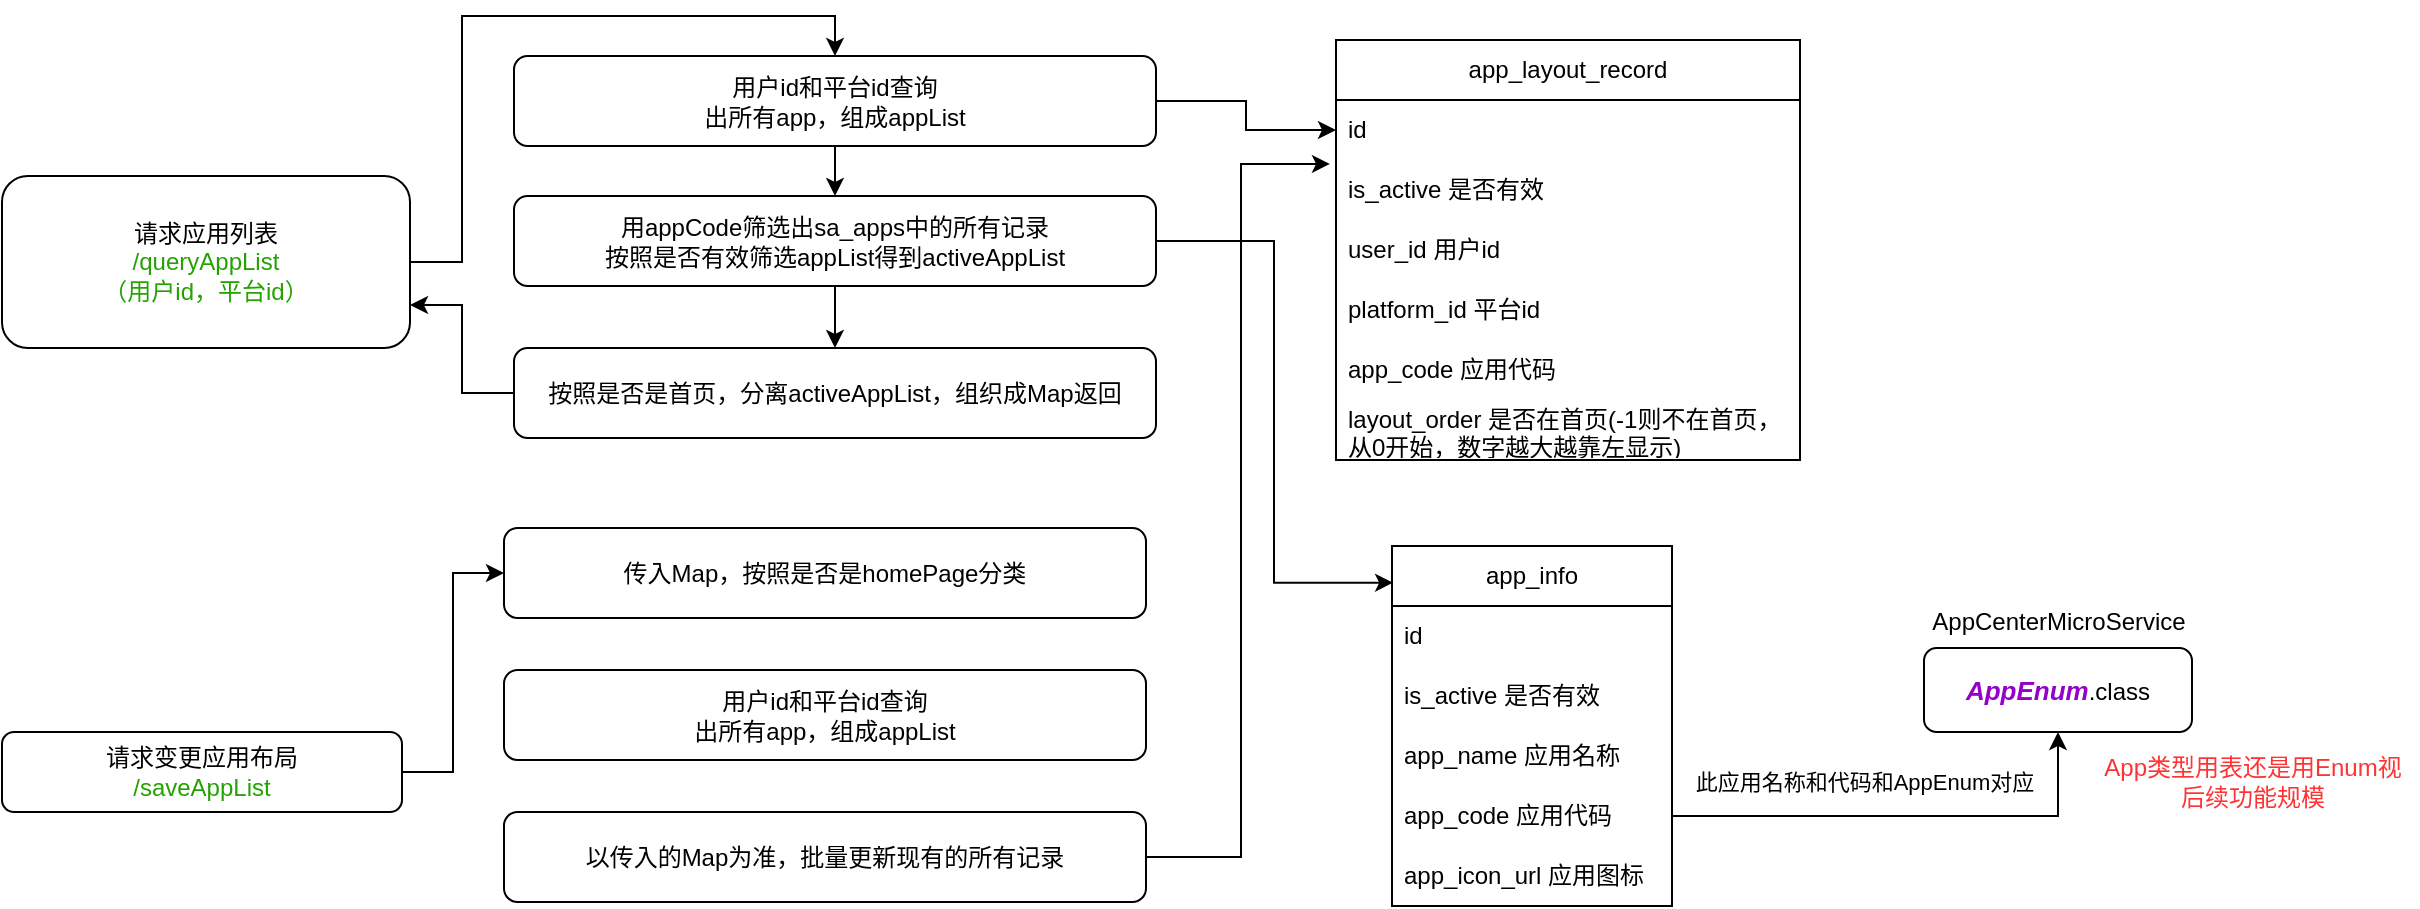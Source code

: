 <mxfile version="25.0.3">
  <diagram name="第 1 页" id="VNYmwE0eXBzpgUYJNBPt">
    <mxGraphModel dx="1484" dy="881" grid="0" gridSize="10" guides="1" tooltips="1" connect="1" arrows="1" fold="1" page="0" pageScale="1" pageWidth="827" pageHeight="1169" math="0" shadow="0">
      <root>
        <mxCell id="0" />
        <mxCell id="1" parent="0" />
        <mxCell id="dO-Hujqm5VPbt1ioeclt-19" style="edgeStyle=orthogonalEdgeStyle;rounded=0;orthogonalLoop=1;jettySize=auto;html=1;exitX=1;exitY=0.5;exitDx=0;exitDy=0;entryX=0.5;entryY=0;entryDx=0;entryDy=0;" edge="1" parent="1" source="dO-Hujqm5VPbt1ioeclt-1" target="dO-Hujqm5VPbt1ioeclt-18">
          <mxGeometry relative="1" as="geometry" />
        </mxCell>
        <mxCell id="dO-Hujqm5VPbt1ioeclt-1" value="请求应用列表&lt;div&gt;&lt;font color=&quot;#24a201&quot;&gt;/queryAppList&lt;/font&gt;&lt;/div&gt;&lt;div&gt;&lt;font color=&quot;#24a201&quot;&gt;（用户id，平台id）&lt;/font&gt;&lt;/div&gt;" style="rounded=1;whiteSpace=wrap;html=1;" vertex="1" parent="1">
          <mxGeometry x="8" y="221" width="204" height="86" as="geometry" />
        </mxCell>
        <mxCell id="dO-Hujqm5VPbt1ioeclt-37" style="edgeStyle=orthogonalEdgeStyle;rounded=0;orthogonalLoop=1;jettySize=auto;html=1;exitX=1;exitY=0.5;exitDx=0;exitDy=0;entryX=0;entryY=0.5;entryDx=0;entryDy=0;" edge="1" parent="1" source="dO-Hujqm5VPbt1ioeclt-2" target="dO-Hujqm5VPbt1ioeclt-32">
          <mxGeometry relative="1" as="geometry" />
        </mxCell>
        <mxCell id="dO-Hujqm5VPbt1ioeclt-2" value="请求变更应用布局&lt;div&gt;&lt;font color=&quot;#24a201&quot;&gt;/saveAppList&lt;/font&gt;&lt;/div&gt;" style="rounded=1;whiteSpace=wrap;html=1;" vertex="1" parent="1">
          <mxGeometry x="8" y="499" width="200" height="40" as="geometry" />
        </mxCell>
        <mxCell id="dO-Hujqm5VPbt1ioeclt-4" value="app_info" style="swimlane;fontStyle=0;childLayout=stackLayout;horizontal=1;startSize=30;horizontalStack=0;resizeParent=1;resizeParentMax=0;resizeLast=0;collapsible=1;marginBottom=0;whiteSpace=wrap;html=1;" vertex="1" parent="1">
          <mxGeometry x="703" y="406" width="140" height="180" as="geometry" />
        </mxCell>
        <mxCell id="dO-Hujqm5VPbt1ioeclt-5" value="id" style="text;strokeColor=none;fillColor=none;align=left;verticalAlign=middle;spacingLeft=4;spacingRight=4;overflow=hidden;points=[[0,0.5],[1,0.5]];portConstraint=eastwest;rotatable=0;whiteSpace=wrap;html=1;" vertex="1" parent="dO-Hujqm5VPbt1ioeclt-4">
          <mxGeometry y="30" width="140" height="30" as="geometry" />
        </mxCell>
        <mxCell id="dO-Hujqm5VPbt1ioeclt-6" value="is_active 是否有效" style="text;strokeColor=none;fillColor=none;align=left;verticalAlign=middle;spacingLeft=4;spacingRight=4;overflow=hidden;points=[[0,0.5],[1,0.5]];portConstraint=eastwest;rotatable=0;whiteSpace=wrap;html=1;" vertex="1" parent="dO-Hujqm5VPbt1ioeclt-4">
          <mxGeometry y="60" width="140" height="30" as="geometry" />
        </mxCell>
        <mxCell id="dO-Hujqm5VPbt1ioeclt-7" value="app_name 应用名称" style="text;strokeColor=none;fillColor=none;align=left;verticalAlign=middle;spacingLeft=4;spacingRight=4;overflow=hidden;points=[[0,0.5],[1,0.5]];portConstraint=eastwest;rotatable=0;whiteSpace=wrap;html=1;" vertex="1" parent="dO-Hujqm5VPbt1ioeclt-4">
          <mxGeometry y="90" width="140" height="30" as="geometry" />
        </mxCell>
        <mxCell id="dO-Hujqm5VPbt1ioeclt-9" value="app_code 应用代码" style="text;strokeColor=none;fillColor=none;align=left;verticalAlign=middle;spacingLeft=4;spacingRight=4;overflow=hidden;points=[[0,0.5],[1,0.5]];portConstraint=eastwest;rotatable=0;whiteSpace=wrap;html=1;" vertex="1" parent="dO-Hujqm5VPbt1ioeclt-4">
          <mxGeometry y="120" width="140" height="30" as="geometry" />
        </mxCell>
        <mxCell id="dO-Hujqm5VPbt1ioeclt-8" value="app_icon_url 应用图标" style="text;strokeColor=none;fillColor=none;align=left;verticalAlign=middle;spacingLeft=4;spacingRight=4;overflow=hidden;points=[[0,0.5],[1,0.5]];portConstraint=eastwest;rotatable=0;whiteSpace=wrap;html=1;" vertex="1" parent="dO-Hujqm5VPbt1ioeclt-4">
          <mxGeometry y="150" width="140" height="30" as="geometry" />
        </mxCell>
        <mxCell id="dO-Hujqm5VPbt1ioeclt-10" value="app_layout_record" style="swimlane;fontStyle=0;childLayout=stackLayout;horizontal=1;startSize=30;horizontalStack=0;resizeParent=1;resizeParentMax=0;resizeLast=0;collapsible=1;marginBottom=0;whiteSpace=wrap;html=1;" vertex="1" parent="1">
          <mxGeometry x="675" y="153" width="232" height="210" as="geometry" />
        </mxCell>
        <mxCell id="dO-Hujqm5VPbt1ioeclt-11" value="id" style="text;strokeColor=none;fillColor=none;align=left;verticalAlign=middle;spacingLeft=4;spacingRight=4;overflow=hidden;points=[[0,0.5],[1,0.5]];portConstraint=eastwest;rotatable=0;whiteSpace=wrap;html=1;" vertex="1" parent="dO-Hujqm5VPbt1ioeclt-10">
          <mxGeometry y="30" width="232" height="30" as="geometry" />
        </mxCell>
        <mxCell id="dO-Hujqm5VPbt1ioeclt-12" value="is_active 是否有效" style="text;strokeColor=none;fillColor=none;align=left;verticalAlign=middle;spacingLeft=4;spacingRight=4;overflow=hidden;points=[[0,0.5],[1,0.5]];portConstraint=eastwest;rotatable=0;whiteSpace=wrap;html=1;" vertex="1" parent="dO-Hujqm5VPbt1ioeclt-10">
          <mxGeometry y="60" width="232" height="30" as="geometry" />
        </mxCell>
        <mxCell id="dO-Hujqm5VPbt1ioeclt-16" value="user_id 用户id" style="text;strokeColor=none;fillColor=none;align=left;verticalAlign=middle;spacingLeft=4;spacingRight=4;overflow=hidden;points=[[0,0.5],[1,0.5]];portConstraint=eastwest;rotatable=0;whiteSpace=wrap;html=1;" vertex="1" parent="dO-Hujqm5VPbt1ioeclt-10">
          <mxGeometry y="90" width="232" height="30" as="geometry" />
        </mxCell>
        <mxCell id="dO-Hujqm5VPbt1ioeclt-17" value="platform_id 平台id" style="text;strokeColor=none;fillColor=none;align=left;verticalAlign=middle;spacingLeft=4;spacingRight=4;overflow=hidden;points=[[0,0.5],[1,0.5]];portConstraint=eastwest;rotatable=0;whiteSpace=wrap;html=1;" vertex="1" parent="dO-Hujqm5VPbt1ioeclt-10">
          <mxGeometry y="120" width="232" height="30" as="geometry" />
        </mxCell>
        <mxCell id="dO-Hujqm5VPbt1ioeclt-13" value="app_code 应用代码" style="text;strokeColor=none;fillColor=none;align=left;verticalAlign=middle;spacingLeft=4;spacingRight=4;overflow=hidden;points=[[0,0.5],[1,0.5]];portConstraint=eastwest;rotatable=0;whiteSpace=wrap;html=1;" vertex="1" parent="dO-Hujqm5VPbt1ioeclt-10">
          <mxGeometry y="150" width="232" height="30" as="geometry" />
        </mxCell>
        <mxCell id="dO-Hujqm5VPbt1ioeclt-14" value="layout_order 是否在首页(-1则不在首页，从0开始，数字越大越靠左显示)" style="text;strokeColor=none;fillColor=none;align=left;verticalAlign=middle;spacingLeft=4;spacingRight=4;overflow=hidden;points=[[0,0.5],[1,0.5]];portConstraint=eastwest;rotatable=0;whiteSpace=wrap;html=1;" vertex="1" parent="dO-Hujqm5VPbt1ioeclt-10">
          <mxGeometry y="180" width="232" height="30" as="geometry" />
        </mxCell>
        <mxCell id="dO-Hujqm5VPbt1ioeclt-20" style="edgeStyle=orthogonalEdgeStyle;rounded=0;orthogonalLoop=1;jettySize=auto;html=1;exitX=1;exitY=0.5;exitDx=0;exitDy=0;entryX=0;entryY=0.5;entryDx=0;entryDy=0;" edge="1" parent="1" source="dO-Hujqm5VPbt1ioeclt-18" target="dO-Hujqm5VPbt1ioeclt-11">
          <mxGeometry relative="1" as="geometry" />
        </mxCell>
        <mxCell id="dO-Hujqm5VPbt1ioeclt-22" style="edgeStyle=orthogonalEdgeStyle;rounded=0;orthogonalLoop=1;jettySize=auto;html=1;exitX=0.5;exitY=1;exitDx=0;exitDy=0;entryX=0.5;entryY=0;entryDx=0;entryDy=0;" edge="1" parent="1" source="dO-Hujqm5VPbt1ioeclt-18" target="dO-Hujqm5VPbt1ioeclt-21">
          <mxGeometry relative="1" as="geometry" />
        </mxCell>
        <mxCell id="dO-Hujqm5VPbt1ioeclt-18" value="用户id和平台id查询&lt;div&gt;出所有app，组成appList&lt;/div&gt;" style="rounded=1;whiteSpace=wrap;html=1;" vertex="1" parent="1">
          <mxGeometry x="264" y="161" width="321" height="45" as="geometry" />
        </mxCell>
        <mxCell id="dO-Hujqm5VPbt1ioeclt-30" style="edgeStyle=orthogonalEdgeStyle;rounded=0;orthogonalLoop=1;jettySize=auto;html=1;exitX=0.5;exitY=1;exitDx=0;exitDy=0;entryX=0.5;entryY=0;entryDx=0;entryDy=0;" edge="1" parent="1" source="dO-Hujqm5VPbt1ioeclt-21" target="dO-Hujqm5VPbt1ioeclt-29">
          <mxGeometry relative="1" as="geometry" />
        </mxCell>
        <mxCell id="dO-Hujqm5VPbt1ioeclt-21" value="用appCode筛选出sa_apps中的所有记录&lt;div&gt;按照是否有效筛选appList得到activeAppList&lt;/div&gt;" style="rounded=1;whiteSpace=wrap;html=1;" vertex="1" parent="1">
          <mxGeometry x="264" y="231" width="321" height="45" as="geometry" />
        </mxCell>
        <mxCell id="dO-Hujqm5VPbt1ioeclt-24" value="&lt;i&gt;&lt;font style=&quot;font-size: 13px;&quot; color=&quot;#9501cb&quot;&gt;&lt;b&gt;AppEnum&lt;/b&gt;&lt;/font&gt;&lt;/i&gt;.class" style="rounded=1;whiteSpace=wrap;html=1;" vertex="1" parent="1">
          <mxGeometry x="969" y="457" width="134" height="42" as="geometry" />
        </mxCell>
        <mxCell id="dO-Hujqm5VPbt1ioeclt-23" style="edgeStyle=orthogonalEdgeStyle;rounded=0;orthogonalLoop=1;jettySize=auto;html=1;exitX=1;exitY=0.5;exitDx=0;exitDy=0;strokeColor=default;" edge="1" parent="1" source="dO-Hujqm5VPbt1ioeclt-9" target="dO-Hujqm5VPbt1ioeclt-24">
          <mxGeometry relative="1" as="geometry">
            <mxPoint x="949.011" y="435.276" as="targetPoint" />
          </mxGeometry>
        </mxCell>
        <mxCell id="dO-Hujqm5VPbt1ioeclt-26" value="&lt;span style=&quot;font-size: 11px;&quot;&gt;此应用名称和代码和AppEnum对应&lt;/span&gt;" style="text;html=1;align=center;verticalAlign=middle;resizable=0;points=[];autosize=1;strokeColor=none;fillColor=none;" vertex="1" parent="1">
          <mxGeometry x="845" y="511" width="187" height="26" as="geometry" />
        </mxCell>
        <mxCell id="dO-Hujqm5VPbt1ioeclt-27" value="AppCenterMicroService" style="text;html=1;align=center;verticalAlign=middle;resizable=0;points=[];autosize=1;strokeColor=none;fillColor=none;" vertex="1" parent="1">
          <mxGeometry x="963.5" y="431" width="145" height="26" as="geometry" />
        </mxCell>
        <mxCell id="dO-Hujqm5VPbt1ioeclt-28" style="edgeStyle=orthogonalEdgeStyle;rounded=0;orthogonalLoop=1;jettySize=auto;html=1;exitX=1;exitY=0.5;exitDx=0;exitDy=0;entryX=0.004;entryY=0.102;entryDx=0;entryDy=0;entryPerimeter=0;" edge="1" parent="1" source="dO-Hujqm5VPbt1ioeclt-21" target="dO-Hujqm5VPbt1ioeclt-4">
          <mxGeometry relative="1" as="geometry" />
        </mxCell>
        <mxCell id="dO-Hujqm5VPbt1ioeclt-31" style="edgeStyle=orthogonalEdgeStyle;rounded=0;orthogonalLoop=1;jettySize=auto;html=1;exitX=0;exitY=0.5;exitDx=0;exitDy=0;entryX=1;entryY=0.75;entryDx=0;entryDy=0;" edge="1" parent="1" source="dO-Hujqm5VPbt1ioeclt-29" target="dO-Hujqm5VPbt1ioeclt-1">
          <mxGeometry relative="1" as="geometry" />
        </mxCell>
        <mxCell id="dO-Hujqm5VPbt1ioeclt-29" value="&lt;div&gt;按照是否是首页，分离activeAppList，组织成Map返回&lt;/div&gt;" style="rounded=1;whiteSpace=wrap;html=1;" vertex="1" parent="1">
          <mxGeometry x="264" y="307" width="321" height="45" as="geometry" />
        </mxCell>
        <mxCell id="dO-Hujqm5VPbt1ioeclt-32" value="传入Map，按照是否是homePage分类" style="rounded=1;whiteSpace=wrap;html=1;" vertex="1" parent="1">
          <mxGeometry x="259" y="397" width="321" height="45" as="geometry" />
        </mxCell>
        <mxCell id="dO-Hujqm5VPbt1ioeclt-34" value="App类型用表还是用Enum视&lt;div&gt;后续功能规模&lt;/div&gt;" style="text;html=1;align=center;verticalAlign=middle;resizable=0;points=[];autosize=1;strokeColor=none;fillColor=none;fontColor=#FF3333;" vertex="1" parent="1">
          <mxGeometry x="1049" y="503.5" width="167" height="41" as="geometry" />
        </mxCell>
        <mxCell id="dO-Hujqm5VPbt1ioeclt-35" value="用户id和平台id查询&lt;div&gt;出所有app，组成appList&lt;/div&gt;" style="rounded=1;whiteSpace=wrap;html=1;" vertex="1" parent="1">
          <mxGeometry x="259" y="468" width="321" height="45" as="geometry" />
        </mxCell>
        <mxCell id="dO-Hujqm5VPbt1ioeclt-36" value="以传入的Map为准，批量更新现有的所有记录" style="rounded=1;whiteSpace=wrap;html=1;" vertex="1" parent="1">
          <mxGeometry x="259" y="539" width="321" height="45" as="geometry" />
        </mxCell>
        <mxCell id="dO-Hujqm5VPbt1ioeclt-39" style="edgeStyle=orthogonalEdgeStyle;rounded=0;orthogonalLoop=1;jettySize=auto;html=1;exitX=1;exitY=0.5;exitDx=0;exitDy=0;entryX=-0.013;entryY=0.065;entryDx=0;entryDy=0;entryPerimeter=0;" edge="1" parent="1" source="dO-Hujqm5VPbt1ioeclt-36" target="dO-Hujqm5VPbt1ioeclt-12">
          <mxGeometry relative="1" as="geometry" />
        </mxCell>
      </root>
    </mxGraphModel>
  </diagram>
</mxfile>
